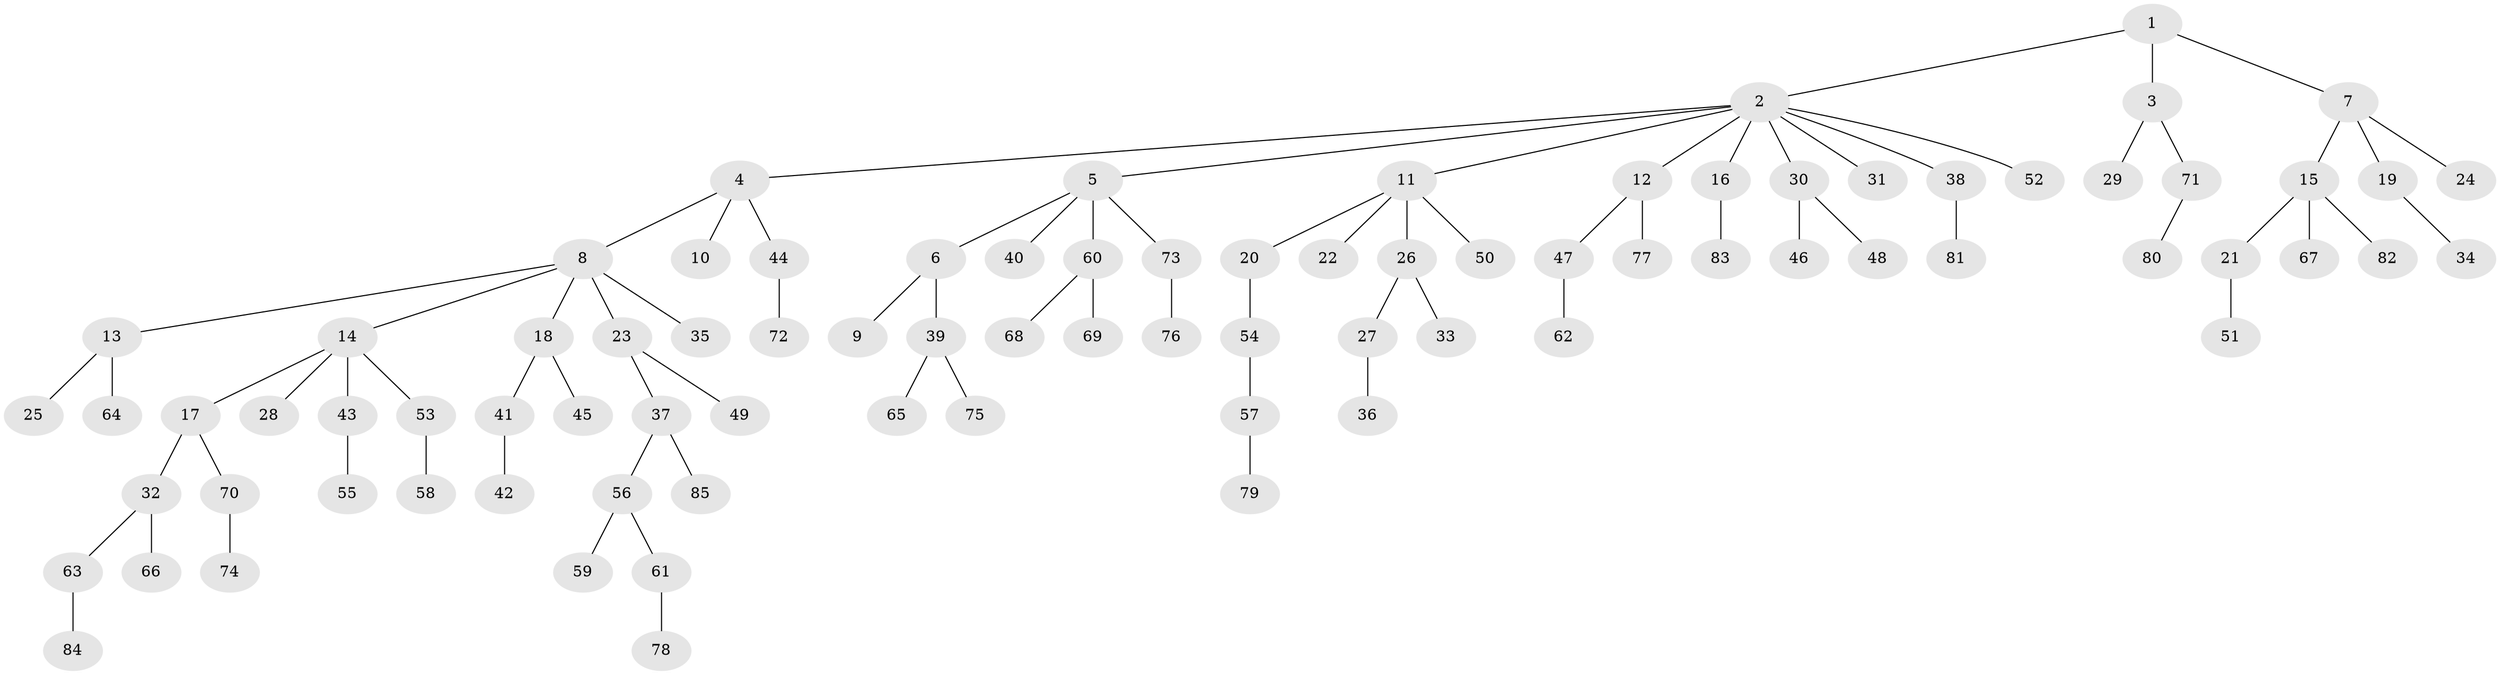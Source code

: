 // coarse degree distribution, {3: 0.05263157894736842, 10: 0.017543859649122806, 2: 0.19298245614035087, 4: 0.08771929824561403, 5: 0.03508771929824561, 7: 0.017543859649122806, 1: 0.5964912280701754}
// Generated by graph-tools (version 1.1) at 2025/24/03/03/25 07:24:08]
// undirected, 85 vertices, 84 edges
graph export_dot {
graph [start="1"]
  node [color=gray90,style=filled];
  1;
  2;
  3;
  4;
  5;
  6;
  7;
  8;
  9;
  10;
  11;
  12;
  13;
  14;
  15;
  16;
  17;
  18;
  19;
  20;
  21;
  22;
  23;
  24;
  25;
  26;
  27;
  28;
  29;
  30;
  31;
  32;
  33;
  34;
  35;
  36;
  37;
  38;
  39;
  40;
  41;
  42;
  43;
  44;
  45;
  46;
  47;
  48;
  49;
  50;
  51;
  52;
  53;
  54;
  55;
  56;
  57;
  58;
  59;
  60;
  61;
  62;
  63;
  64;
  65;
  66;
  67;
  68;
  69;
  70;
  71;
  72;
  73;
  74;
  75;
  76;
  77;
  78;
  79;
  80;
  81;
  82;
  83;
  84;
  85;
  1 -- 2;
  1 -- 3;
  1 -- 7;
  2 -- 4;
  2 -- 5;
  2 -- 11;
  2 -- 12;
  2 -- 16;
  2 -- 30;
  2 -- 31;
  2 -- 38;
  2 -- 52;
  3 -- 29;
  3 -- 71;
  4 -- 8;
  4 -- 10;
  4 -- 44;
  5 -- 6;
  5 -- 40;
  5 -- 60;
  5 -- 73;
  6 -- 9;
  6 -- 39;
  7 -- 15;
  7 -- 19;
  7 -- 24;
  8 -- 13;
  8 -- 14;
  8 -- 18;
  8 -- 23;
  8 -- 35;
  11 -- 20;
  11 -- 22;
  11 -- 26;
  11 -- 50;
  12 -- 47;
  12 -- 77;
  13 -- 25;
  13 -- 64;
  14 -- 17;
  14 -- 28;
  14 -- 43;
  14 -- 53;
  15 -- 21;
  15 -- 67;
  15 -- 82;
  16 -- 83;
  17 -- 32;
  17 -- 70;
  18 -- 41;
  18 -- 45;
  19 -- 34;
  20 -- 54;
  21 -- 51;
  23 -- 37;
  23 -- 49;
  26 -- 27;
  26 -- 33;
  27 -- 36;
  30 -- 46;
  30 -- 48;
  32 -- 63;
  32 -- 66;
  37 -- 56;
  37 -- 85;
  38 -- 81;
  39 -- 65;
  39 -- 75;
  41 -- 42;
  43 -- 55;
  44 -- 72;
  47 -- 62;
  53 -- 58;
  54 -- 57;
  56 -- 59;
  56 -- 61;
  57 -- 79;
  60 -- 68;
  60 -- 69;
  61 -- 78;
  63 -- 84;
  70 -- 74;
  71 -- 80;
  73 -- 76;
}
